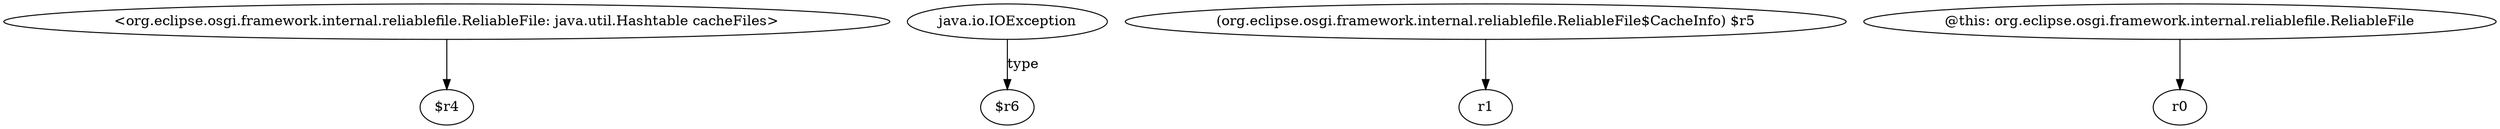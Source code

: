 digraph g {
0[label="<org.eclipse.osgi.framework.internal.reliablefile.ReliableFile: java.util.Hashtable cacheFiles>"]
1[label="$r4"]
0->1[label=""]
2[label="java.io.IOException"]
3[label="$r6"]
2->3[label="type"]
4[label="(org.eclipse.osgi.framework.internal.reliablefile.ReliableFile$CacheInfo) $r5"]
5[label="r1"]
4->5[label=""]
6[label="@this: org.eclipse.osgi.framework.internal.reliablefile.ReliableFile"]
7[label="r0"]
6->7[label=""]
}